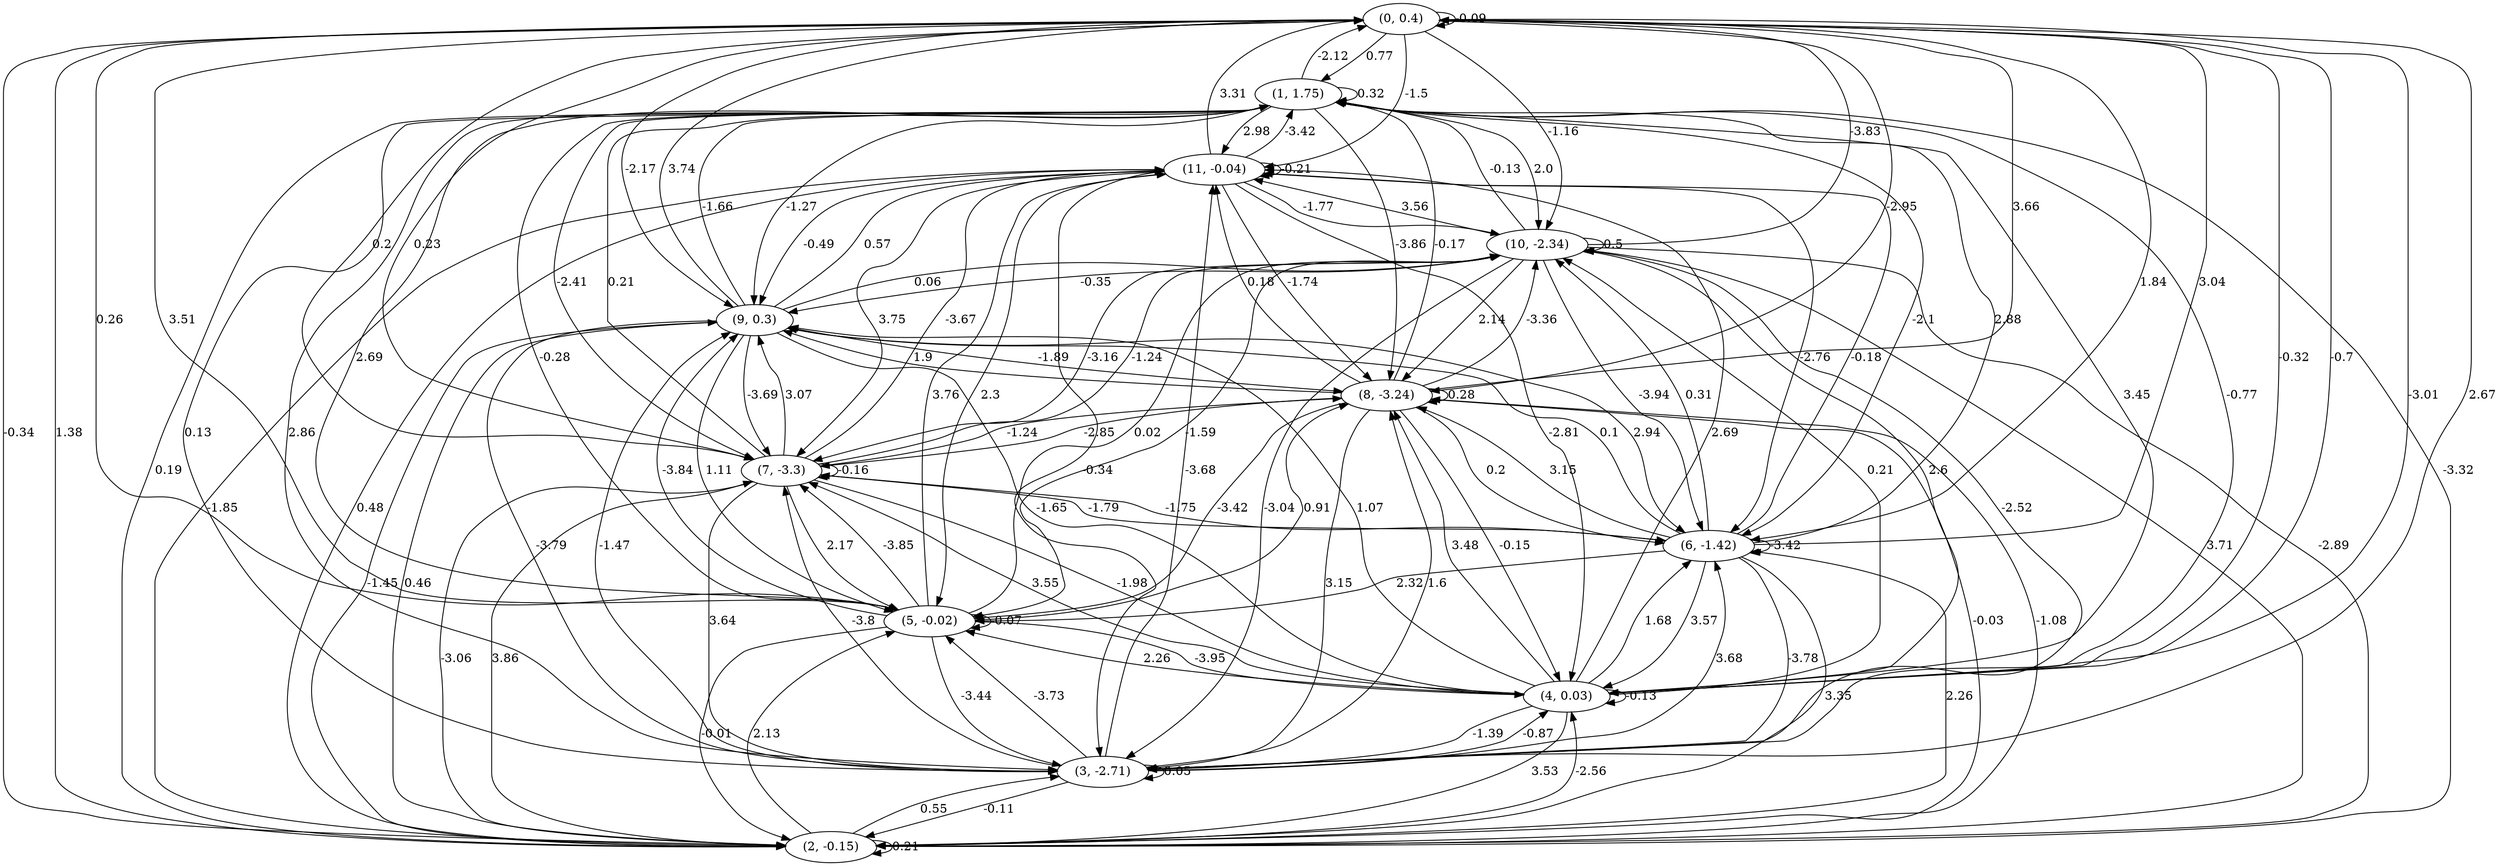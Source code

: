 digraph {
    0 [ label = "(0, 0.4)" ]
    1 [ label = "(1, 1.75)" ]
    2 [ label = "(2, -0.15)" ]
    3 [ label = "(3, -2.71)" ]
    4 [ label = "(4, 0.03)" ]
    5 [ label = "(5, -0.02)" ]
    6 [ label = "(6, -1.42)" ]
    7 [ label = "(7, -3.3)" ]
    8 [ label = "(8, -3.24)" ]
    9 [ label = "(9, 0.3)" ]
    10 [ label = "(10, -2.34)" ]
    11 [ label = "(11, -0.04)" ]
    0 -> 0 [ label = "-0.09" ]
    1 -> 1 [ label = "0.32" ]
    2 -> 2 [ label = "0.21" ]
    3 -> 3 [ label = "0.05" ]
    4 -> 4 [ label = "-0.13" ]
    5 -> 5 [ label = "-0.07" ]
    6 -> 6 [ label = "-3.42" ]
    7 -> 7 [ label = "-0.16" ]
    8 -> 8 [ label = "0.28" ]
    10 -> 10 [ label = "0.5" ]
    11 -> 11 [ label = "-0.21" ]
    1 -> 0 [ label = "-2.12" ]
    2 -> 0 [ label = "1.38" ]
    3 -> 0 [ label = "2.67" ]
    4 -> 0 [ label = "-0.32" ]
    5 -> 0 [ label = "0.26" ]
    6 -> 0 [ label = "3.04" ]
    7 -> 0 [ label = "0.23" ]
    8 -> 0 [ label = "3.66" ]
    9 -> 0 [ label = "3.74" ]
    10 -> 0 [ label = "-3.83" ]
    11 -> 0 [ label = "3.31" ]
    0 -> 1 [ label = "0.77" ]
    2 -> 1 [ label = "-3.32" ]
    3 -> 1 [ label = "0.13" ]
    4 -> 1 [ label = "-0.77" ]
    5 -> 1 [ label = "2.69" ]
    6 -> 1 [ label = "2.88" ]
    7 -> 1 [ label = "0.21" ]
    8 -> 1 [ label = "-0.17" ]
    9 -> 1 [ label = "-1.66" ]
    10 -> 1 [ label = "-0.13" ]
    11 -> 1 [ label = "-3.42" ]
    0 -> 2 [ label = "-0.34" ]
    1 -> 2 [ label = "0.19" ]
    3 -> 2 [ label = "-0.11" ]
    4 -> 2 [ label = "3.53" ]
    5 -> 2 [ label = "-0.01" ]
    6 -> 2 [ label = "3.35" ]
    7 -> 2 [ label = "-3.06" ]
    8 -> 2 [ label = "-0.03" ]
    9 -> 2 [ label = "-1.45" ]
    10 -> 2 [ label = "-2.89" ]
    11 -> 2 [ label = "-1.85" ]
    0 -> 3 [ label = "-3.01" ]
    1 -> 3 [ label = "2.86" ]
    2 -> 3 [ label = "0.55" ]
    4 -> 3 [ label = "-1.39" ]
    5 -> 3 [ label = "-3.44" ]
    6 -> 3 [ label = "-3.78" ]
    7 -> 3 [ label = "3.64" ]
    8 -> 3 [ label = "3.15" ]
    9 -> 3 [ label = "-3.79" ]
    10 -> 3 [ label = "-3.04" ]
    11 -> 3 [ label = "-0.34" ]
    0 -> 4 [ label = "-0.7" ]
    1 -> 4 [ label = "3.45" ]
    2 -> 4 [ label = "-2.56" ]
    3 -> 4 [ label = "-0.87" ]
    5 -> 4 [ label = "-3.95" ]
    6 -> 4 [ label = "3.57" ]
    7 -> 4 [ label = "-1.98" ]
    8 -> 4 [ label = "-0.15" ]
    9 -> 4 [ label = "-1.65" ]
    10 -> 4 [ label = "2.6" ]
    11 -> 4 [ label = "-2.81" ]
    0 -> 5 [ label = "3.51" ]
    1 -> 5 [ label = "-0.28" ]
    2 -> 5 [ label = "2.13" ]
    3 -> 5 [ label = "-3.73" ]
    4 -> 5 [ label = "2.26" ]
    6 -> 5 [ label = "2.32" ]
    7 -> 5 [ label = "2.17" ]
    8 -> 5 [ label = "-3.42" ]
    9 -> 5 [ label = "1.11" ]
    10 -> 5 [ label = "-1.59" ]
    11 -> 5 [ label = "2.3" ]
    0 -> 6 [ label = "1.84" ]
    1 -> 6 [ label = "-2.1" ]
    2 -> 6 [ label = "2.26" ]
    3 -> 6 [ label = "3.68" ]
    4 -> 6 [ label = "1.68" ]
    7 -> 6 [ label = "-1.75" ]
    8 -> 6 [ label = "0.2" ]
    9 -> 6 [ label = "2.94" ]
    10 -> 6 [ label = "-3.94" ]
    11 -> 6 [ label = "-2.76" ]
    0 -> 7 [ label = "0.2" ]
    1 -> 7 [ label = "-2.41" ]
    2 -> 7 [ label = "3.86" ]
    3 -> 7 [ label = "-3.8" ]
    4 -> 7 [ label = "3.55" ]
    5 -> 7 [ label = "-3.85" ]
    6 -> 7 [ label = "-1.79" ]
    8 -> 7 [ label = "-2.85" ]
    9 -> 7 [ label = "-3.69" ]
    10 -> 7 [ label = "-3.16" ]
    11 -> 7 [ label = "3.75" ]
    0 -> 8 [ label = "-2.95" ]
    1 -> 8 [ label = "-3.86" ]
    2 -> 8 [ label = "-1.08" ]
    3 -> 8 [ label = "1.6" ]
    4 -> 8 [ label = "3.48" ]
    5 -> 8 [ label = "0.91" ]
    6 -> 8 [ label = "3.15" ]
    7 -> 8 [ label = "-1.24" ]
    9 -> 8 [ label = "-1.89" ]
    10 -> 8 [ label = "2.14" ]
    11 -> 8 [ label = "-1.74" ]
    0 -> 9 [ label = "-2.17" ]
    1 -> 9 [ label = "-1.27" ]
    2 -> 9 [ label = "0.46" ]
    3 -> 9 [ label = "-1.47" ]
    4 -> 9 [ label = "1.07" ]
    5 -> 9 [ label = "-3.84" ]
    6 -> 9 [ label = "0.1" ]
    7 -> 9 [ label = "3.07" ]
    8 -> 9 [ label = "1.9" ]
    10 -> 9 [ label = "-0.35" ]
    11 -> 9 [ label = "-0.49" ]
    0 -> 10 [ label = "-1.16" ]
    1 -> 10 [ label = "2.0" ]
    2 -> 10 [ label = "3.71" ]
    3 -> 10 [ label = "-2.52" ]
    4 -> 10 [ label = "0.21" ]
    5 -> 10 [ label = "0.02" ]
    6 -> 10 [ label = "0.31" ]
    7 -> 10 [ label = "-1.24" ]
    8 -> 10 [ label = "-3.36" ]
    9 -> 10 [ label = "0.06" ]
    11 -> 10 [ label = "-1.77" ]
    0 -> 11 [ label = "-1.5" ]
    1 -> 11 [ label = "2.98" ]
    2 -> 11 [ label = "0.48" ]
    3 -> 11 [ label = "-3.68" ]
    4 -> 11 [ label = "2.69" ]
    5 -> 11 [ label = "3.76" ]
    6 -> 11 [ label = "-0.18" ]
    7 -> 11 [ label = "-3.67" ]
    8 -> 11 [ label = "0.18" ]
    9 -> 11 [ label = "0.57" ]
    10 -> 11 [ label = "3.56" ]
}

